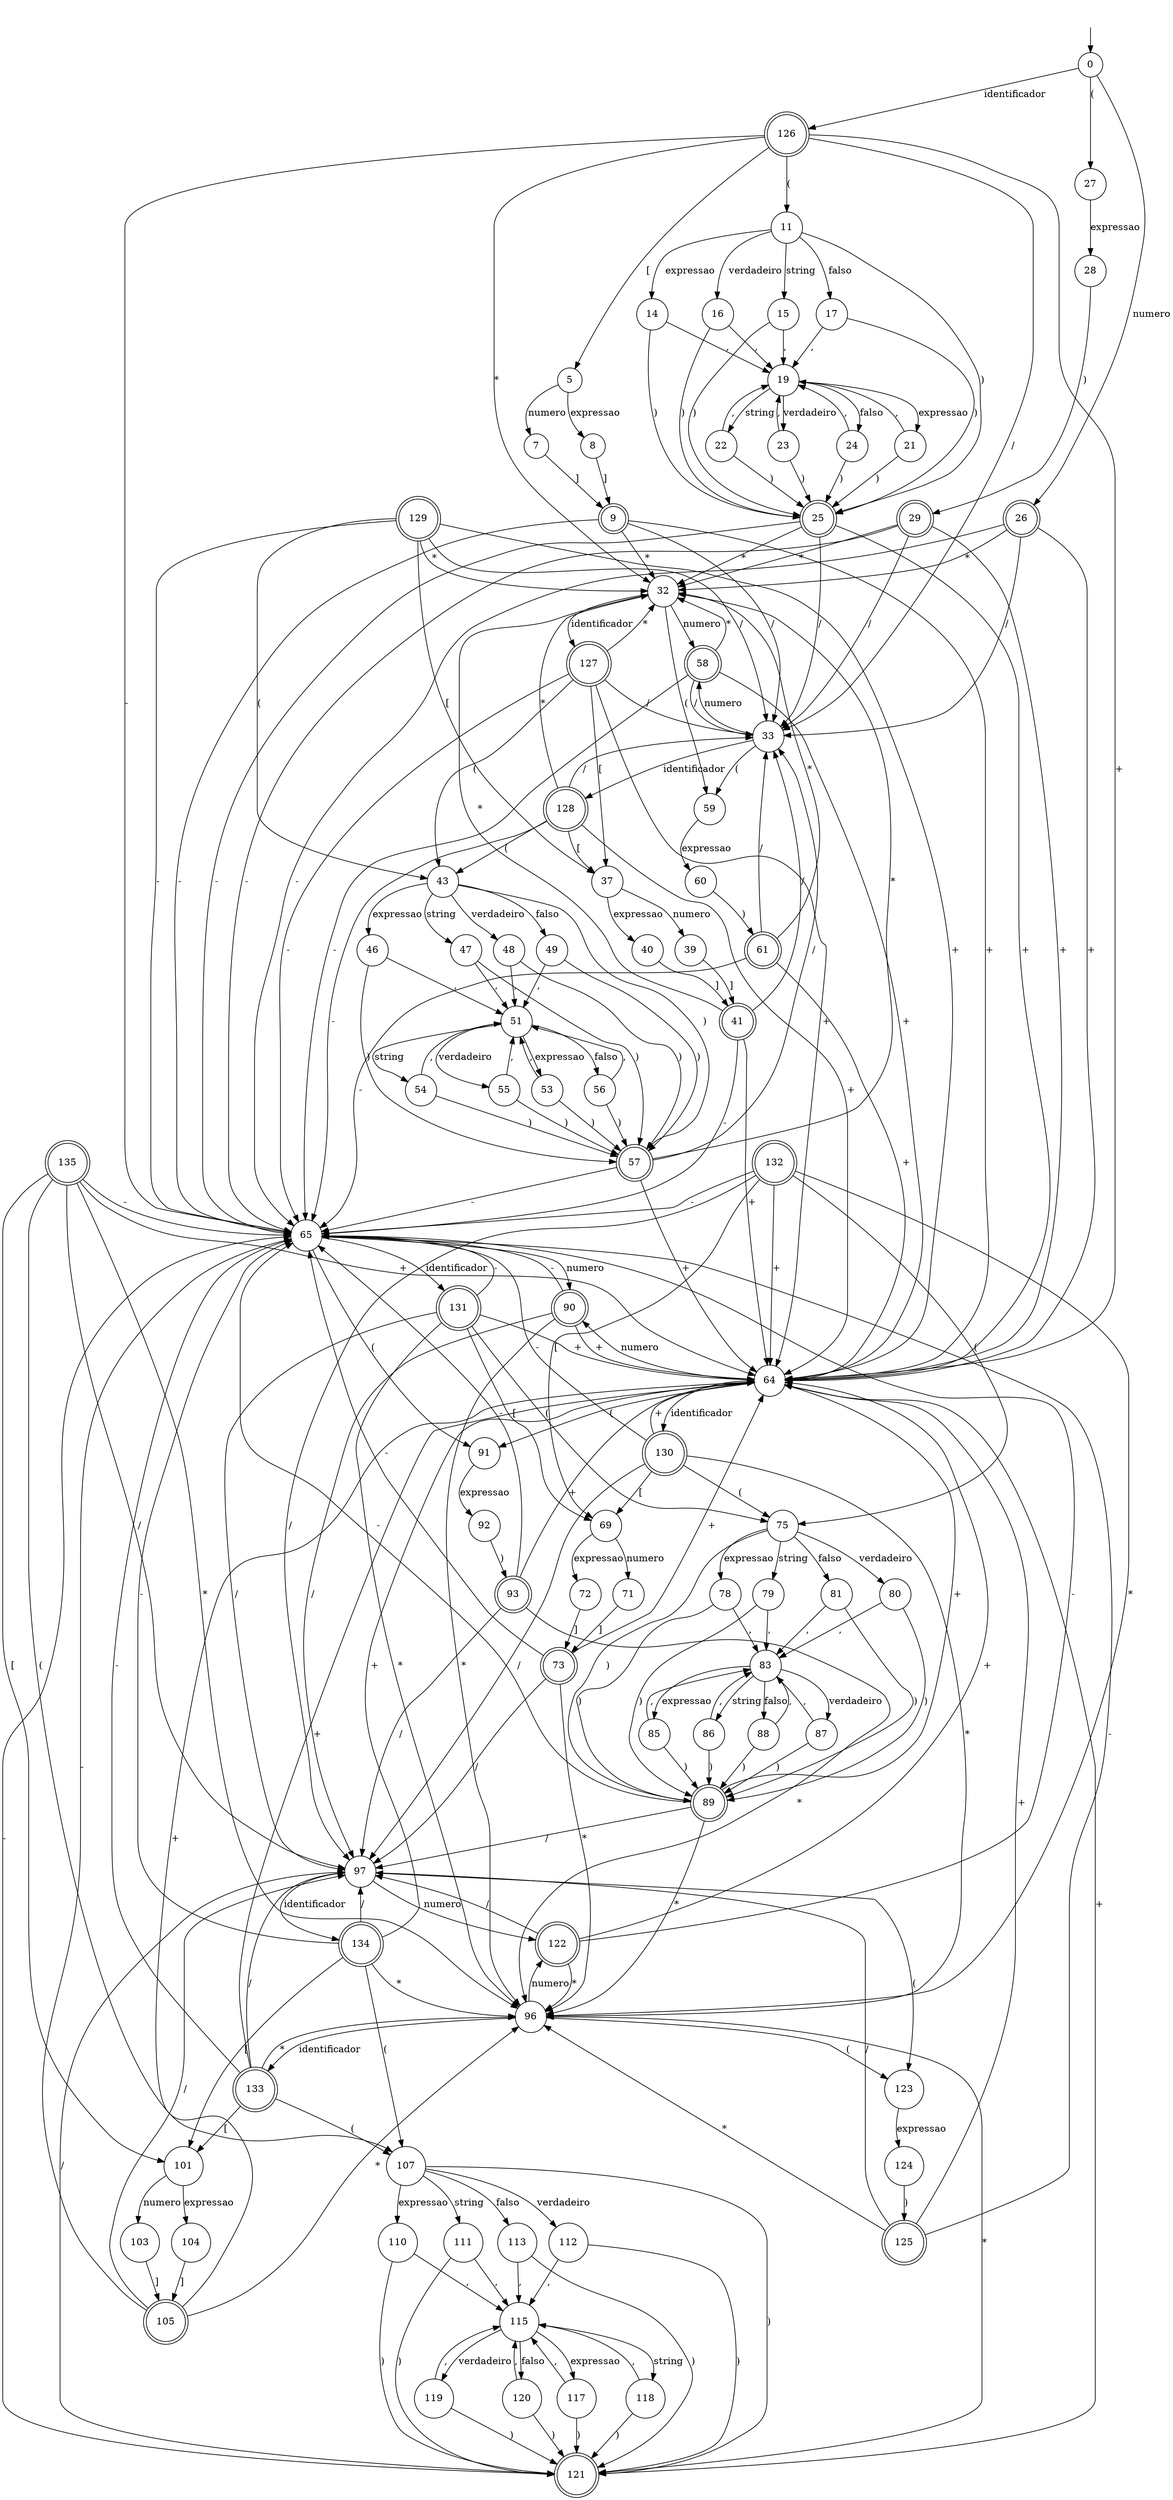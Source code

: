 digraph expressao {

	null [shape = plaintext label=""];
	node [shape = doublecircle] 9 25 26 29 41 57 58 61 73 89 90 93 105 121 122 125 126 127 128 129 130 131 132 133 134 135;
	node [shape = circle];

	null -> 0;
	0 -> 26 [ label = numero ];
	0 -> 27 [ label = "(" ];
	0 -> 126 [ label = identificador ];
	5 -> 7 [ label = numero ];
	5 -> 8 [ label = expressao ];
	7 -> 9 [ label = "]" ];
	8 -> 9 [ label = "]" ];
	9 -> 32 [ label = "*" ];
	9 -> 33 [ label = "/" ];
	9 -> 64 [ label = "+" ];
	9 -> 65 [ label = "-" ];
	11 -> 14 [ label = expressao ];
	11 -> 15 [ label = string ];
	11 -> 16 [ label = "verdadeiro" ];
	11 -> 17 [ label = "falso" ];
	11 -> 25 [ label = ")" ];
	14 -> 19 [ label = "," ];
	14 -> 25 [ label = ")" ];
	15 -> 19 [ label = "," ];
	15 -> 25 [ label = ")" ];
	16 -> 19 [ label = "," ];
	16 -> 25 [ label = ")" ];
	17 -> 19 [ label = "," ];
	17 -> 25 [ label = ")" ];
	19 -> 21 [ label = expressao ];
	19 -> 22 [ label = string ];
	19 -> 23 [ label = "verdadeiro" ];
	19 -> 24 [ label = "falso" ];
	21 -> 19 [ label = "," ];
	21 -> 25 [ label = ")" ];
	22 -> 19 [ label = "," ];
	22 -> 25 [ label = ")" ];
	23 -> 19 [ label = "," ];
	23 -> 25 [ label = ")" ];
	24 -> 19 [ label = "," ];
	24 -> 25 [ label = ")" ];
	25 -> 32 [ label = "*" ];
	25 -> 33 [ label = "/" ];
	25 -> 64 [ label = "+" ];
	25 -> 65 [ label = "-" ];
	26 -> 32 [ label = "*" ];
	26 -> 33 [ label = "/" ];
	26 -> 64 [ label = "+" ];
	26 -> 65 [ label = "-" ];
	27 -> 28 [ label = expressao ];
	28 -> 29 [ label = ")" ];
	29 -> 32 [ label = "*" ];
	29 -> 33 [ label = "/" ];
	29 -> 64 [ label = "+" ];
	29 -> 65 [ label = "-" ];
	32 -> 58 [ label = numero ];
	32 -> 59 [ label = "(" ];
	32 -> 127 [ label = identificador ];
	33 -> 58 [ label = numero ];
	33 -> 59 [ label = "(" ];
	33 -> 128 [ label = identificador ];
	37 -> 39 [ label = numero ];
	37 -> 40 [ label = expressao ];
	39 -> 41 [ label = "]" ];
	40 -> 41 [ label = "]" ];
	41 -> 32 [ label = "*" ];
	41 -> 33 [ label = "/" ];
	41 -> 64 [ label = "+" ];
	41 -> 65 [ label = "-" ];
	43 -> 46 [ label = expressao ];
	43 -> 47 [ label = string ];
	43 -> 48 [ label = "verdadeiro" ];
	43 -> 49 [ label = "falso" ];
	43 -> 57 [ label = ")" ];
	46 -> 51 [ label = "," ];
	46 -> 57 [ label = ")" ];
	47 -> 51 [ label = "," ];
	47 -> 57 [ label = ")" ];
	48 -> 51 [ label = "," ];
	48 -> 57 [ label = ")" ];
	49 -> 51 [ label = "," ];
	49 -> 57 [ label = ")" ];
	51 -> 53 [ label = expressao ];
	51 -> 54 [ label = string ];
	51 -> 55 [ label = "verdadeiro" ];
	51 -> 56 [ label = "falso" ];
	53 -> 51 [ label = "," ];
	53 -> 57 [ label = ")" ];
	54 -> 51 [ label = "," ];
	54 -> 57 [ label = ")" ];
	55 -> 51 [ label = "," ];
	55 -> 57 [ label = ")" ];
	56 -> 51 [ label = "," ];
	56 -> 57 [ label = ")" ];
	57 -> 32 [ label = "*" ];
	57 -> 33 [ label = "/" ];
	57 -> 64 [ label = "+" ];
	57 -> 65 [ label = "-" ];
	58 -> 32 [ label = "*" ];
	58 -> 33 [ label = "/" ];
	58 -> 64 [ label = "+" ];
	58 -> 65 [ label = "-" ];
	59 -> 60 [ label = expressao ];
	60 -> 61 [ label = ")" ];
	61 -> 32 [ label = "*" ];
	61 -> 33 [ label = "/" ];
	61 -> 64 [ label = "+" ];
	61 -> 65 [ label = "-" ];
	64 -> 90 [ label = numero ];
	64 -> 91 [ label = "(" ];
	64 -> 130 [ label = identificador ];
	65 -> 90 [ label = numero ];
	65 -> 91 [ label = "(" ];
	65 -> 131 [ label = identificador ];
	69 -> 71 [ label = numero ];
	69 -> 72 [ label = expressao ];
	71 -> 73 [ label = "]" ];
	72 -> 73 [ label = "]" ];
	73 -> 96 [ label = "*" ];
	73 -> 97 [ label = "/" ];
	73 -> 64 [ label = "+" ];
	73 -> 65 [ label = "-" ];
	75 -> 78 [ label = expressao ];
	75 -> 79 [ label = string ];
	75 -> 80 [ label = "verdadeiro" ];
	75 -> 81 [ label = "falso" ];
	75 -> 89 [ label = ")" ];
	78 -> 83 [ label = "," ];
	78 -> 89 [ label = ")" ];
	79 -> 83 [ label = "," ];
	79 -> 89 [ label = ")" ];
	80 -> 83 [ label = "," ];
	80 -> 89 [ label = ")" ];
	81 -> 83 [ label = "," ];
	81 -> 89 [ label = ")" ];
	83 -> 85 [ label = expressao ];
	83 -> 86 [ label = string ];
	83 -> 87 [ label = "verdadeiro" ];
	83 -> 88 [ label = "falso" ];
	85 -> 83 [ label = "," ];
	85 -> 89 [ label = ")" ];
	86 -> 83 [ label = "," ];
	86 -> 89 [ label = ")" ];
	87 -> 83 [ label = "," ];
	87 -> 89 [ label = ")" ];
	88 -> 83 [ label = "," ];
	88 -> 89 [ label = ")" ];
	89 -> 96 [ label = "*" ];
	89 -> 97 [ label = "/" ];
	89 -> 64 [ label = "+" ];
	89 -> 65 [ label = "-" ];
	90 -> 96 [ label = "*" ];
	90 -> 97 [ label = "/" ];
	90 -> 64 [ label = "+" ];
	90 -> 65 [ label = "-" ];
	91 -> 92 [ label = expressao ];
	92 -> 93 [ label = ")" ];
	93 -> 96 [ label = "*" ];
	93 -> 97 [ label = "/" ];
	93 -> 64 [ label = "+" ];
	93 -> 65 [ label = "-" ];
	96 -> 122 [ label = numero ];
	96 -> 123 [ label = "(" ];
	96 -> 133 [ label = identificador ];
	97 -> 122 [ label = numero ];
	97 -> 123 [ label = "(" ];
	97 -> 134 [ label = identificador ];
	101 -> 103 [ label = numero ];
	101 -> 104 [ label = expressao ];
	103 -> 105 [ label = "]" ];
	104 -> 105 [ label = "]" ];
	105 -> 96 [ label = "*" ];
	105 -> 97 [ label = "/" ];
	105 -> 64 [ label = "+" ];
	105 -> 65 [ label = "-" ];
	107 -> 110 [ label = expressao ];
	107 -> 111 [ label = string ];
	107 -> 112 [ label = "verdadeiro" ];
	107 -> 113 [ label = "falso" ];
	107 -> 121 [ label = ")" ];
	110 -> 115 [ label = "," ];
	110 -> 121 [ label = ")" ];
	111 -> 115 [ label = "," ];
	111 -> 121 [ label = ")" ];
	112 -> 115 [ label = "," ];
	112 -> 121 [ label = ")" ];
	113 -> 115 [ label = "," ];
	113 -> 121 [ label = ")" ];
	115 -> 117 [ label = expressao ];
	115 -> 118 [ label = string ];
	115 -> 119 [ label = "verdadeiro" ];
	115 -> 120 [ label = "falso" ];
	117 -> 115 [ label = "," ];
	117 -> 121 [ label = ")" ];
	118 -> 115 [ label = "," ];
	118 -> 121 [ label = ")" ];
	119 -> 115 [ label = "," ];
	119 -> 121 [ label = ")" ];
	120 -> 115 [ label = "," ];
	120 -> 121 [ label = ")" ];
	121 -> 96 [ label = "*" ];
	121 -> 97 [ label = "/" ];
	121 -> 64 [ label = "+" ];
	121 -> 65 [ label = "-" ];
	122 -> 96 [ label = "*" ];
	122 -> 97 [ label = "/" ];
	122 -> 64 [ label = "+" ];
	122 -> 65 [ label = "-" ];
	123 -> 124 [ label = expressao ];
	124 -> 125 [ label = ")" ];
	125 -> 96 [ label = "*" ];
	125 -> 97 [ label = "/" ];
	125 -> 64 [ label = "+" ];
	125 -> 65 [ label = "-" ];
	126 -> 5 [ label = "[" ];
	126 -> 32 [ label = "*" ];
	126 -> 33 [ label = "/" ];
	126 -> 64 [ label = "+" ];
	126 -> 65 [ label = "-" ];
	126 -> 11 [ label = "(" ];
	127 -> 37 [ label = "[" ];
	127 -> 32 [ label = "*" ];
	127 -> 33 [ label = "/" ];
	127 -> 64 [ label = "+" ];
	127 -> 65 [ label = "-" ];
	127 -> 43 [ label = "(" ];
	128 -> 37 [ label = "[" ];
	128 -> 32 [ label = "*" ];
	128 -> 33 [ label = "/" ];
	128 -> 64 [ label = "+" ];
	128 -> 65 [ label = "-" ];
	128 -> 43 [ label = "(" ];
	129 -> 37 [ label = "[" ];
	129 -> 32 [ label = "*" ];
	129 -> 33 [ label = "/" ];
	129 -> 64 [ label = "+" ];
	129 -> 65 [ label = "-" ];
	129 -> 43 [ label = "(" ];
	130 -> 69 [ label = "[" ];
	130 -> 96 [ label = "*" ];
	130 -> 97 [ label = "/" ];
	130 -> 64 [ label = "+" ];
	130 -> 65 [ label = "-" ];
	130 -> 75 [ label = "(" ];
	131 -> 69 [ label = "[" ];
	131 -> 96 [ label = "*" ];
	131 -> 97 [ label = "/" ];
	131 -> 64 [ label = "+" ];
	131 -> 65 [ label = "-" ];
	131 -> 75 [ label = "(" ];
	132 -> 69 [ label = "[" ];
	132 -> 96 [ label = "*" ];
	132 -> 97 [ label = "/" ];
	132 -> 64 [ label = "+" ];
	132 -> 65 [ label = "-" ];
	132 -> 75 [ label = "(" ];
	133 -> 101 [ label = "[" ];
	133 -> 96 [ label = "*" ];
	133 -> 97 [ label = "/" ];
	133 -> 64 [ label = "+" ];
	133 -> 65 [ label = "-" ];
	133 -> 107 [ label = "(" ];
	134 -> 101 [ label = "[" ];
	134 -> 96 [ label = "*" ];
	134 -> 97 [ label = "/" ];
	134 -> 64 [ label = "+" ];
	134 -> 65 [ label = "-" ];
	134 -> 107 [ label = "(" ];
	135 -> 101 [ label = "[" ];
	135 -> 96 [ label = "*" ];
	135 -> 97 [ label = "/" ];
	135 -> 64 [ label = "+" ];
	135 -> 65 [ label = "-" ];
	135 -> 107 [ label = "(" ];
}